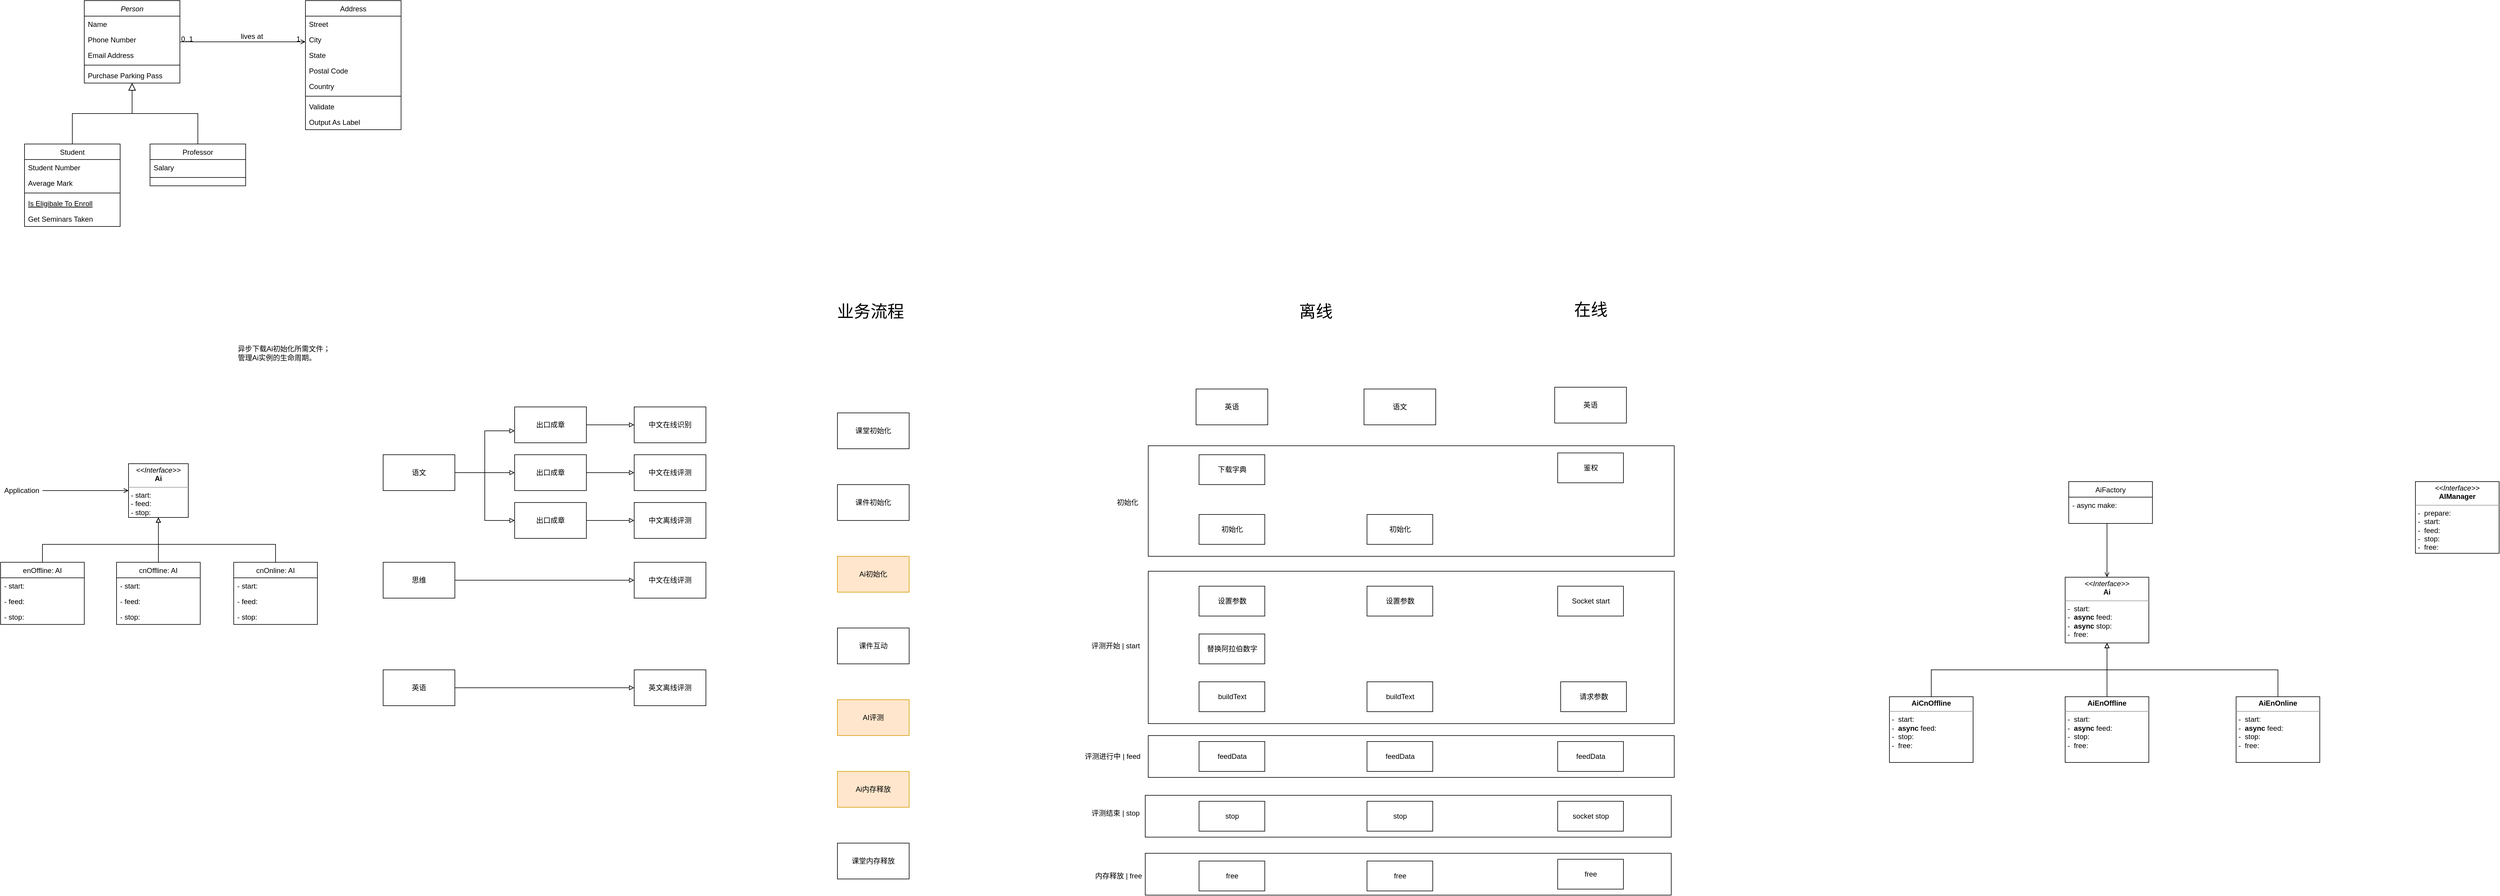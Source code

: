 <mxfile version="13.6.5" type="github">
  <diagram id="C5RBs43oDa-KdzZeNtuy" name="Page-1">
    <mxGraphModel dx="1621" dy="1334" grid="1" gridSize="10" guides="1" tooltips="1" connect="1" arrows="1" fold="1" page="1" pageScale="1" pageWidth="827" pageHeight="1169" math="0" shadow="0">
      <root>
        <mxCell id="WIyWlLk6GJQsqaUBKTNV-0" />
        <mxCell id="WIyWlLk6GJQsqaUBKTNV-1" parent="WIyWlLk6GJQsqaUBKTNV-0" />
        <mxCell id="EktMaBMBKfIOvWvTAoK1-125" value="" style="rounded=0;whiteSpace=wrap;html=1;fontSize=28;noLabel=1;fontColor=none;fillColor=none;" vertex="1" parent="WIyWlLk6GJQsqaUBKTNV-1">
          <mxGeometry x="2000" y="865" width="880" height="185" as="geometry" />
        </mxCell>
        <mxCell id="EktMaBMBKfIOvWvTAoK1-126" value="" style="rounded=0;whiteSpace=wrap;html=1;fontSize=28;noLabel=1;fontColor=none;fillColor=none;" vertex="1" parent="WIyWlLk6GJQsqaUBKTNV-1">
          <mxGeometry x="2000" y="1075" width="880" height="255" as="geometry" />
        </mxCell>
        <mxCell id="EktMaBMBKfIOvWvTAoK1-127" value="" style="rounded=0;whiteSpace=wrap;html=1;fontSize=28;noLabel=1;fontColor=none;fillColor=none;" vertex="1" parent="WIyWlLk6GJQsqaUBKTNV-1">
          <mxGeometry x="2000" y="1350" width="880" height="70" as="geometry" />
        </mxCell>
        <mxCell id="EktMaBMBKfIOvWvTAoK1-129" value="" style="rounded=0;whiteSpace=wrap;html=1;fontSize=28;noLabel=1;fontColor=none;fillColor=none;" vertex="1" parent="WIyWlLk6GJQsqaUBKTNV-1">
          <mxGeometry x="1995" y="1547" width="880" height="70" as="geometry" />
        </mxCell>
        <mxCell id="zkfFHV4jXpPFQw0GAbJ--0" value="Person" style="swimlane;fontStyle=2;align=center;verticalAlign=top;childLayout=stackLayout;horizontal=1;startSize=26;horizontalStack=0;resizeParent=1;resizeLast=0;collapsible=1;marginBottom=0;rounded=0;shadow=0;strokeWidth=1;" parent="WIyWlLk6GJQsqaUBKTNV-1" vertex="1">
          <mxGeometry x="220" y="120" width="160" height="138" as="geometry">
            <mxRectangle x="230" y="140" width="160" height="26" as="alternateBounds" />
          </mxGeometry>
        </mxCell>
        <mxCell id="zkfFHV4jXpPFQw0GAbJ--1" value="Name" style="text;align=left;verticalAlign=top;spacingLeft=4;spacingRight=4;overflow=hidden;rotatable=0;points=[[0,0.5],[1,0.5]];portConstraint=eastwest;" parent="zkfFHV4jXpPFQw0GAbJ--0" vertex="1">
          <mxGeometry y="26" width="160" height="26" as="geometry" />
        </mxCell>
        <mxCell id="zkfFHV4jXpPFQw0GAbJ--2" value="Phone Number" style="text;align=left;verticalAlign=top;spacingLeft=4;spacingRight=4;overflow=hidden;rotatable=0;points=[[0,0.5],[1,0.5]];portConstraint=eastwest;rounded=0;shadow=0;html=0;" parent="zkfFHV4jXpPFQw0GAbJ--0" vertex="1">
          <mxGeometry y="52" width="160" height="26" as="geometry" />
        </mxCell>
        <mxCell id="zkfFHV4jXpPFQw0GAbJ--3" value="Email Address" style="text;align=left;verticalAlign=top;spacingLeft=4;spacingRight=4;overflow=hidden;rotatable=0;points=[[0,0.5],[1,0.5]];portConstraint=eastwest;rounded=0;shadow=0;html=0;" parent="zkfFHV4jXpPFQw0GAbJ--0" vertex="1">
          <mxGeometry y="78" width="160" height="26" as="geometry" />
        </mxCell>
        <mxCell id="zkfFHV4jXpPFQw0GAbJ--4" value="" style="line;html=1;strokeWidth=1;align=left;verticalAlign=middle;spacingTop=-1;spacingLeft=3;spacingRight=3;rotatable=0;labelPosition=right;points=[];portConstraint=eastwest;" parent="zkfFHV4jXpPFQw0GAbJ--0" vertex="1">
          <mxGeometry y="104" width="160" height="8" as="geometry" />
        </mxCell>
        <mxCell id="zkfFHV4jXpPFQw0GAbJ--5" value="Purchase Parking Pass" style="text;align=left;verticalAlign=top;spacingLeft=4;spacingRight=4;overflow=hidden;rotatable=0;points=[[0,0.5],[1,0.5]];portConstraint=eastwest;" parent="zkfFHV4jXpPFQw0GAbJ--0" vertex="1">
          <mxGeometry y="112" width="160" height="26" as="geometry" />
        </mxCell>
        <mxCell id="zkfFHV4jXpPFQw0GAbJ--6" value="Student" style="swimlane;fontStyle=0;align=center;verticalAlign=top;childLayout=stackLayout;horizontal=1;startSize=26;horizontalStack=0;resizeParent=1;resizeLast=0;collapsible=1;marginBottom=0;rounded=0;shadow=0;strokeWidth=1;" parent="WIyWlLk6GJQsqaUBKTNV-1" vertex="1">
          <mxGeometry x="120" y="360" width="160" height="138" as="geometry">
            <mxRectangle x="130" y="380" width="160" height="26" as="alternateBounds" />
          </mxGeometry>
        </mxCell>
        <mxCell id="zkfFHV4jXpPFQw0GAbJ--7" value="Student Number" style="text;align=left;verticalAlign=top;spacingLeft=4;spacingRight=4;overflow=hidden;rotatable=0;points=[[0,0.5],[1,0.5]];portConstraint=eastwest;" parent="zkfFHV4jXpPFQw0GAbJ--6" vertex="1">
          <mxGeometry y="26" width="160" height="26" as="geometry" />
        </mxCell>
        <mxCell id="zkfFHV4jXpPFQw0GAbJ--8" value="Average Mark" style="text;align=left;verticalAlign=top;spacingLeft=4;spacingRight=4;overflow=hidden;rotatable=0;points=[[0,0.5],[1,0.5]];portConstraint=eastwest;rounded=0;shadow=0;html=0;" parent="zkfFHV4jXpPFQw0GAbJ--6" vertex="1">
          <mxGeometry y="52" width="160" height="26" as="geometry" />
        </mxCell>
        <mxCell id="zkfFHV4jXpPFQw0GAbJ--9" value="" style="line;html=1;strokeWidth=1;align=left;verticalAlign=middle;spacingTop=-1;spacingLeft=3;spacingRight=3;rotatable=0;labelPosition=right;points=[];portConstraint=eastwest;" parent="zkfFHV4jXpPFQw0GAbJ--6" vertex="1">
          <mxGeometry y="78" width="160" height="8" as="geometry" />
        </mxCell>
        <mxCell id="zkfFHV4jXpPFQw0GAbJ--10" value="Is Eligibale To Enroll" style="text;align=left;verticalAlign=top;spacingLeft=4;spacingRight=4;overflow=hidden;rotatable=0;points=[[0,0.5],[1,0.5]];portConstraint=eastwest;fontStyle=4" parent="zkfFHV4jXpPFQw0GAbJ--6" vertex="1">
          <mxGeometry y="86" width="160" height="26" as="geometry" />
        </mxCell>
        <mxCell id="zkfFHV4jXpPFQw0GAbJ--11" value="Get Seminars Taken" style="text;align=left;verticalAlign=top;spacingLeft=4;spacingRight=4;overflow=hidden;rotatable=0;points=[[0,0.5],[1,0.5]];portConstraint=eastwest;" parent="zkfFHV4jXpPFQw0GAbJ--6" vertex="1">
          <mxGeometry y="112" width="160" height="26" as="geometry" />
        </mxCell>
        <mxCell id="zkfFHV4jXpPFQw0GAbJ--12" value="" style="endArrow=block;endSize=10;endFill=0;shadow=0;strokeWidth=1;rounded=0;edgeStyle=elbowEdgeStyle;elbow=vertical;" parent="WIyWlLk6GJQsqaUBKTNV-1" source="zkfFHV4jXpPFQw0GAbJ--6" target="zkfFHV4jXpPFQw0GAbJ--0" edge="1">
          <mxGeometry width="160" relative="1" as="geometry">
            <mxPoint x="200" y="203" as="sourcePoint" />
            <mxPoint x="200" y="203" as="targetPoint" />
          </mxGeometry>
        </mxCell>
        <mxCell id="zkfFHV4jXpPFQw0GAbJ--13" value="Professor" style="swimlane;fontStyle=0;align=center;verticalAlign=top;childLayout=stackLayout;horizontal=1;startSize=26;horizontalStack=0;resizeParent=1;resizeLast=0;collapsible=1;marginBottom=0;rounded=0;shadow=0;strokeWidth=1;" parent="WIyWlLk6GJQsqaUBKTNV-1" vertex="1">
          <mxGeometry x="330" y="360" width="160" height="70" as="geometry">
            <mxRectangle x="340" y="380" width="170" height="26" as="alternateBounds" />
          </mxGeometry>
        </mxCell>
        <mxCell id="zkfFHV4jXpPFQw0GAbJ--14" value="Salary" style="text;align=left;verticalAlign=top;spacingLeft=4;spacingRight=4;overflow=hidden;rotatable=0;points=[[0,0.5],[1,0.5]];portConstraint=eastwest;" parent="zkfFHV4jXpPFQw0GAbJ--13" vertex="1">
          <mxGeometry y="26" width="160" height="26" as="geometry" />
        </mxCell>
        <mxCell id="zkfFHV4jXpPFQw0GAbJ--15" value="" style="line;html=1;strokeWidth=1;align=left;verticalAlign=middle;spacingTop=-1;spacingLeft=3;spacingRight=3;rotatable=0;labelPosition=right;points=[];portConstraint=eastwest;" parent="zkfFHV4jXpPFQw0GAbJ--13" vertex="1">
          <mxGeometry y="52" width="160" height="8" as="geometry" />
        </mxCell>
        <mxCell id="zkfFHV4jXpPFQw0GAbJ--16" value="" style="endArrow=block;endSize=10;endFill=0;shadow=0;strokeWidth=1;rounded=0;edgeStyle=elbowEdgeStyle;elbow=vertical;" parent="WIyWlLk6GJQsqaUBKTNV-1" source="zkfFHV4jXpPFQw0GAbJ--13" target="zkfFHV4jXpPFQw0GAbJ--0" edge="1">
          <mxGeometry width="160" relative="1" as="geometry">
            <mxPoint x="210" y="373" as="sourcePoint" />
            <mxPoint x="310" y="271" as="targetPoint" />
          </mxGeometry>
        </mxCell>
        <mxCell id="zkfFHV4jXpPFQw0GAbJ--26" value="" style="endArrow=open;shadow=0;strokeWidth=1;rounded=0;endFill=1;edgeStyle=elbowEdgeStyle;elbow=vertical;" parent="WIyWlLk6GJQsqaUBKTNV-1" source="zkfFHV4jXpPFQw0GAbJ--0" target="zkfFHV4jXpPFQw0GAbJ--17" edge="1">
          <mxGeometry x="0.5" y="41" relative="1" as="geometry">
            <mxPoint x="380" y="192" as="sourcePoint" />
            <mxPoint x="540" y="192" as="targetPoint" />
            <mxPoint x="-40" y="32" as="offset" />
          </mxGeometry>
        </mxCell>
        <mxCell id="zkfFHV4jXpPFQw0GAbJ--27" value="0..1" style="resizable=0;align=left;verticalAlign=bottom;labelBackgroundColor=none;fontSize=12;" parent="zkfFHV4jXpPFQw0GAbJ--26" connectable="0" vertex="1">
          <mxGeometry x="-1" relative="1" as="geometry">
            <mxPoint y="4" as="offset" />
          </mxGeometry>
        </mxCell>
        <mxCell id="zkfFHV4jXpPFQw0GAbJ--28" value="1" style="resizable=0;align=right;verticalAlign=bottom;labelBackgroundColor=none;fontSize=12;" parent="zkfFHV4jXpPFQw0GAbJ--26" connectable="0" vertex="1">
          <mxGeometry x="1" relative="1" as="geometry">
            <mxPoint x="-7" y="4" as="offset" />
          </mxGeometry>
        </mxCell>
        <mxCell id="zkfFHV4jXpPFQw0GAbJ--29" value="lives at" style="text;html=1;resizable=0;points=[];;align=center;verticalAlign=middle;labelBackgroundColor=none;rounded=0;shadow=0;strokeWidth=1;fontSize=12;" parent="zkfFHV4jXpPFQw0GAbJ--26" vertex="1" connectable="0">
          <mxGeometry x="0.5" y="49" relative="1" as="geometry">
            <mxPoint x="-38" y="40" as="offset" />
          </mxGeometry>
        </mxCell>
        <mxCell id="zkfFHV4jXpPFQw0GAbJ--17" value="Address" style="swimlane;fontStyle=0;align=center;verticalAlign=top;childLayout=stackLayout;horizontal=1;startSize=26;horizontalStack=0;resizeParent=1;resizeLast=0;collapsible=1;marginBottom=0;rounded=0;shadow=0;strokeWidth=1;" parent="WIyWlLk6GJQsqaUBKTNV-1" vertex="1">
          <mxGeometry x="590" y="120" width="160" height="216" as="geometry">
            <mxRectangle x="550" y="140" width="160" height="26" as="alternateBounds" />
          </mxGeometry>
        </mxCell>
        <mxCell id="zkfFHV4jXpPFQw0GAbJ--18" value="Street" style="text;align=left;verticalAlign=top;spacingLeft=4;spacingRight=4;overflow=hidden;rotatable=0;points=[[0,0.5],[1,0.5]];portConstraint=eastwest;" parent="zkfFHV4jXpPFQw0GAbJ--17" vertex="1">
          <mxGeometry y="26" width="160" height="26" as="geometry" />
        </mxCell>
        <mxCell id="zkfFHV4jXpPFQw0GAbJ--19" value="City" style="text;align=left;verticalAlign=top;spacingLeft=4;spacingRight=4;overflow=hidden;rotatable=0;points=[[0,0.5],[1,0.5]];portConstraint=eastwest;rounded=0;shadow=0;html=0;" parent="zkfFHV4jXpPFQw0GAbJ--17" vertex="1">
          <mxGeometry y="52" width="160" height="26" as="geometry" />
        </mxCell>
        <mxCell id="zkfFHV4jXpPFQw0GAbJ--20" value="State" style="text;align=left;verticalAlign=top;spacingLeft=4;spacingRight=4;overflow=hidden;rotatable=0;points=[[0,0.5],[1,0.5]];portConstraint=eastwest;rounded=0;shadow=0;html=0;" parent="zkfFHV4jXpPFQw0GAbJ--17" vertex="1">
          <mxGeometry y="78" width="160" height="26" as="geometry" />
        </mxCell>
        <mxCell id="zkfFHV4jXpPFQw0GAbJ--21" value="Postal Code" style="text;align=left;verticalAlign=top;spacingLeft=4;spacingRight=4;overflow=hidden;rotatable=0;points=[[0,0.5],[1,0.5]];portConstraint=eastwest;rounded=0;shadow=0;html=0;" parent="zkfFHV4jXpPFQw0GAbJ--17" vertex="1">
          <mxGeometry y="104" width="160" height="26" as="geometry" />
        </mxCell>
        <mxCell id="zkfFHV4jXpPFQw0GAbJ--22" value="Country" style="text;align=left;verticalAlign=top;spacingLeft=4;spacingRight=4;overflow=hidden;rotatable=0;points=[[0,0.5],[1,0.5]];portConstraint=eastwest;rounded=0;shadow=0;html=0;" parent="zkfFHV4jXpPFQw0GAbJ--17" vertex="1">
          <mxGeometry y="130" width="160" height="26" as="geometry" />
        </mxCell>
        <mxCell id="zkfFHV4jXpPFQw0GAbJ--23" value="" style="line;html=1;strokeWidth=1;align=left;verticalAlign=middle;spacingTop=-1;spacingLeft=3;spacingRight=3;rotatable=0;labelPosition=right;points=[];portConstraint=eastwest;" parent="zkfFHV4jXpPFQw0GAbJ--17" vertex="1">
          <mxGeometry y="156" width="160" height="8" as="geometry" />
        </mxCell>
        <mxCell id="zkfFHV4jXpPFQw0GAbJ--24" value="Validate" style="text;align=left;verticalAlign=top;spacingLeft=4;spacingRight=4;overflow=hidden;rotatable=0;points=[[0,0.5],[1,0.5]];portConstraint=eastwest;" parent="zkfFHV4jXpPFQw0GAbJ--17" vertex="1">
          <mxGeometry y="164" width="160" height="26" as="geometry" />
        </mxCell>
        <mxCell id="zkfFHV4jXpPFQw0GAbJ--25" value="Output As Label" style="text;align=left;verticalAlign=top;spacingLeft=4;spacingRight=4;overflow=hidden;rotatable=0;points=[[0,0.5],[1,0.5]];portConstraint=eastwest;" parent="zkfFHV4jXpPFQw0GAbJ--17" vertex="1">
          <mxGeometry y="190" width="160" height="26" as="geometry" />
        </mxCell>
        <mxCell id="EktMaBMBKfIOvWvTAoK1-15" value="" style="edgeStyle=orthogonalEdgeStyle;rounded=0;orthogonalLoop=1;jettySize=auto;html=1;endArrow=open;endFill=0;" edge="1" parent="WIyWlLk6GJQsqaUBKTNV-1" source="EktMaBMBKfIOvWvTAoK1-11" target="EktMaBMBKfIOvWvTAoK1-14">
          <mxGeometry relative="1" as="geometry" />
        </mxCell>
        <mxCell id="EktMaBMBKfIOvWvTAoK1-11" value="Application" style="text;html=1;align=center;verticalAlign=middle;resizable=0;points=[];autosize=1;" vertex="1" parent="WIyWlLk6GJQsqaUBKTNV-1">
          <mxGeometry x="80" y="930" width="70" height="20" as="geometry" />
        </mxCell>
        <mxCell id="EktMaBMBKfIOvWvTAoK1-14" value="&lt;p style=&quot;margin: 0px ; margin-top: 4px ; text-align: center&quot;&gt;&lt;i&gt;&amp;lt;&amp;lt;Interface&amp;gt;&amp;gt;&lt;/i&gt;&lt;br&gt;&lt;b&gt;Ai&lt;/b&gt;&lt;/p&gt;&lt;hr size=&quot;1&quot;&gt;&lt;p style=&quot;margin: 0px ; margin-left: 4px&quot;&gt;&lt;/p&gt;&lt;p style=&quot;margin: 0px ; margin-left: 4px&quot;&gt;- start:&lt;br&gt;&lt;/p&gt;&lt;p style=&quot;margin: 0px ; margin-left: 4px&quot;&gt;- feed:&lt;/p&gt;&lt;p style=&quot;margin: 0px ; margin-left: 4px&quot;&gt;- stop:&lt;/p&gt;&lt;div&gt;&lt;br&gt;&lt;/div&gt;" style="verticalAlign=top;align=left;overflow=fill;fontSize=12;fontFamily=Helvetica;html=1;" vertex="1" parent="WIyWlLk6GJQsqaUBKTNV-1">
          <mxGeometry x="294" y="895" width="100" height="90" as="geometry" />
        </mxCell>
        <mxCell id="EktMaBMBKfIOvWvTAoK1-28" style="edgeStyle=orthogonalEdgeStyle;rounded=0;orthogonalLoop=1;jettySize=auto;html=1;endArrow=block;endFill=0;" edge="1" parent="WIyWlLk6GJQsqaUBKTNV-1" source="EktMaBMBKfIOvWvTAoK1-16" target="EktMaBMBKfIOvWvTAoK1-14">
          <mxGeometry relative="1" as="geometry">
            <Array as="points">
              <mxPoint x="150" y="1030" />
              <mxPoint x="344" y="1030" />
            </Array>
          </mxGeometry>
        </mxCell>
        <mxCell id="EktMaBMBKfIOvWvTAoK1-16" value="enOffline: AI" style="swimlane;fontStyle=0;childLayout=stackLayout;horizontal=1;startSize=26;fillColor=none;horizontalStack=0;resizeParent=1;resizeParentMax=0;resizeLast=0;collapsible=1;marginBottom=0;" vertex="1" parent="WIyWlLk6GJQsqaUBKTNV-1">
          <mxGeometry x="80" y="1060" width="140" height="104" as="geometry" />
        </mxCell>
        <mxCell id="EktMaBMBKfIOvWvTAoK1-17" value="- start:" style="text;strokeColor=none;fillColor=none;align=left;verticalAlign=top;spacingLeft=4;spacingRight=4;overflow=hidden;rotatable=0;points=[[0,0.5],[1,0.5]];portConstraint=eastwest;" vertex="1" parent="EktMaBMBKfIOvWvTAoK1-16">
          <mxGeometry y="26" width="140" height="26" as="geometry" />
        </mxCell>
        <mxCell id="EktMaBMBKfIOvWvTAoK1-18" value="- feed:" style="text;strokeColor=none;fillColor=none;align=left;verticalAlign=top;spacingLeft=4;spacingRight=4;overflow=hidden;rotatable=0;points=[[0,0.5],[1,0.5]];portConstraint=eastwest;" vertex="1" parent="EktMaBMBKfIOvWvTAoK1-16">
          <mxGeometry y="52" width="140" height="26" as="geometry" />
        </mxCell>
        <mxCell id="EktMaBMBKfIOvWvTAoK1-19" value="- stop:" style="text;strokeColor=none;fillColor=none;align=left;verticalAlign=top;spacingLeft=4;spacingRight=4;overflow=hidden;rotatable=0;points=[[0,0.5],[1,0.5]];portConstraint=eastwest;" vertex="1" parent="EktMaBMBKfIOvWvTAoK1-16">
          <mxGeometry y="78" width="140" height="26" as="geometry" />
        </mxCell>
        <mxCell id="EktMaBMBKfIOvWvTAoK1-29" value="" style="edgeStyle=orthogonalEdgeStyle;rounded=0;orthogonalLoop=1;jettySize=auto;html=1;endArrow=block;endFill=0;" edge="1" parent="WIyWlLk6GJQsqaUBKTNV-1" source="EktMaBMBKfIOvWvTAoK1-20" target="EktMaBMBKfIOvWvTAoK1-14">
          <mxGeometry relative="1" as="geometry" />
        </mxCell>
        <mxCell id="EktMaBMBKfIOvWvTAoK1-30" style="edgeStyle=orthogonalEdgeStyle;rounded=0;orthogonalLoop=1;jettySize=auto;html=1;entryX=0.5;entryY=1;entryDx=0;entryDy=0;endArrow=block;endFill=0;" edge="1" parent="WIyWlLk6GJQsqaUBKTNV-1" source="EktMaBMBKfIOvWvTAoK1-24" target="EktMaBMBKfIOvWvTAoK1-14">
          <mxGeometry relative="1" as="geometry">
            <Array as="points">
              <mxPoint x="540" y="1030" />
              <mxPoint x="344" y="1030" />
            </Array>
          </mxGeometry>
        </mxCell>
        <mxCell id="EktMaBMBKfIOvWvTAoK1-20" value="cnOffline: AI" style="swimlane;fontStyle=0;childLayout=stackLayout;horizontal=1;startSize=26;fillColor=none;horizontalStack=0;resizeParent=1;resizeParentMax=0;resizeLast=0;collapsible=1;marginBottom=0;" vertex="1" parent="WIyWlLk6GJQsqaUBKTNV-1">
          <mxGeometry x="274" y="1060" width="140" height="104" as="geometry" />
        </mxCell>
        <mxCell id="EktMaBMBKfIOvWvTAoK1-21" value="- start:" style="text;strokeColor=none;fillColor=none;align=left;verticalAlign=top;spacingLeft=4;spacingRight=4;overflow=hidden;rotatable=0;points=[[0,0.5],[1,0.5]];portConstraint=eastwest;" vertex="1" parent="EktMaBMBKfIOvWvTAoK1-20">
          <mxGeometry y="26" width="140" height="26" as="geometry" />
        </mxCell>
        <mxCell id="EktMaBMBKfIOvWvTAoK1-22" value="- feed:" style="text;strokeColor=none;fillColor=none;align=left;verticalAlign=top;spacingLeft=4;spacingRight=4;overflow=hidden;rotatable=0;points=[[0,0.5],[1,0.5]];portConstraint=eastwest;" vertex="1" parent="EktMaBMBKfIOvWvTAoK1-20">
          <mxGeometry y="52" width="140" height="26" as="geometry" />
        </mxCell>
        <mxCell id="EktMaBMBKfIOvWvTAoK1-23" value="- stop:" style="text;strokeColor=none;fillColor=none;align=left;verticalAlign=top;spacingLeft=4;spacingRight=4;overflow=hidden;rotatable=0;points=[[0,0.5],[1,0.5]];portConstraint=eastwest;" vertex="1" parent="EktMaBMBKfIOvWvTAoK1-20">
          <mxGeometry y="78" width="140" height="26" as="geometry" />
        </mxCell>
        <mxCell id="EktMaBMBKfIOvWvTAoK1-24" value="cnOnline: AI" style="swimlane;fontStyle=0;childLayout=stackLayout;horizontal=1;startSize=26;fillColor=none;horizontalStack=0;resizeParent=1;resizeParentMax=0;resizeLast=0;collapsible=1;marginBottom=0;" vertex="1" parent="WIyWlLk6GJQsqaUBKTNV-1">
          <mxGeometry x="470" y="1060" width="140" height="104" as="geometry" />
        </mxCell>
        <mxCell id="EktMaBMBKfIOvWvTAoK1-25" value="- start:" style="text;strokeColor=none;fillColor=none;align=left;verticalAlign=top;spacingLeft=4;spacingRight=4;overflow=hidden;rotatable=0;points=[[0,0.5],[1,0.5]];portConstraint=eastwest;" vertex="1" parent="EktMaBMBKfIOvWvTAoK1-24">
          <mxGeometry y="26" width="140" height="26" as="geometry" />
        </mxCell>
        <mxCell id="EktMaBMBKfIOvWvTAoK1-26" value="- feed:" style="text;strokeColor=none;fillColor=none;align=left;verticalAlign=top;spacingLeft=4;spacingRight=4;overflow=hidden;rotatable=0;points=[[0,0.5],[1,0.5]];portConstraint=eastwest;" vertex="1" parent="EktMaBMBKfIOvWvTAoK1-24">
          <mxGeometry y="52" width="140" height="26" as="geometry" />
        </mxCell>
        <mxCell id="EktMaBMBKfIOvWvTAoK1-27" value="- stop:" style="text;strokeColor=none;fillColor=none;align=left;verticalAlign=top;spacingLeft=4;spacingRight=4;overflow=hidden;rotatable=0;points=[[0,0.5],[1,0.5]];portConstraint=eastwest;" vertex="1" parent="EktMaBMBKfIOvWvTAoK1-24">
          <mxGeometry y="78" width="140" height="26" as="geometry" />
        </mxCell>
        <mxCell id="EktMaBMBKfIOvWvTAoK1-33" value="异步下载Ai初始化所需文件；&lt;br&gt;管理Ai实例的生命周期。" style="text;html=1;align=left;verticalAlign=middle;resizable=0;points=[];autosize=1;" vertex="1" parent="WIyWlLk6GJQsqaUBKTNV-1">
          <mxGeometry x="475" y="695" width="170" height="30" as="geometry" />
        </mxCell>
        <mxCell id="EktMaBMBKfIOvWvTAoK1-40" value="" style="edgeStyle=orthogonalEdgeStyle;rounded=0;orthogonalLoop=1;jettySize=auto;html=1;endArrow=block;endFill=0;" edge="1" parent="WIyWlLk6GJQsqaUBKTNV-1" source="EktMaBMBKfIOvWvTAoK1-34" target="EktMaBMBKfIOvWvTAoK1-35">
          <mxGeometry relative="1" as="geometry">
            <Array as="points">
              <mxPoint x="890" y="910" />
              <mxPoint x="890" y="840" />
            </Array>
          </mxGeometry>
        </mxCell>
        <mxCell id="EktMaBMBKfIOvWvTAoK1-44" style="edgeStyle=orthogonalEdgeStyle;rounded=0;orthogonalLoop=1;jettySize=auto;html=1;entryX=0;entryY=0.5;entryDx=0;entryDy=0;endArrow=block;endFill=0;" edge="1" parent="WIyWlLk6GJQsqaUBKTNV-1" source="EktMaBMBKfIOvWvTAoK1-34" target="EktMaBMBKfIOvWvTAoK1-42">
          <mxGeometry relative="1" as="geometry" />
        </mxCell>
        <mxCell id="EktMaBMBKfIOvWvTAoK1-50" style="edgeStyle=orthogonalEdgeStyle;rounded=0;orthogonalLoop=1;jettySize=auto;html=1;entryX=0;entryY=0.5;entryDx=0;entryDy=0;endArrow=block;endFill=0;" edge="1" parent="WIyWlLk6GJQsqaUBKTNV-1" source="EktMaBMBKfIOvWvTAoK1-34" target="EktMaBMBKfIOvWvTAoK1-47">
          <mxGeometry relative="1" as="geometry" />
        </mxCell>
        <mxCell id="EktMaBMBKfIOvWvTAoK1-34" value="语文" style="rounded=0;whiteSpace=wrap;html=1;" vertex="1" parent="WIyWlLk6GJQsqaUBKTNV-1">
          <mxGeometry x="720" y="880" width="120" height="60" as="geometry" />
        </mxCell>
        <mxCell id="EktMaBMBKfIOvWvTAoK1-38" value="" style="edgeStyle=orthogonalEdgeStyle;rounded=0;orthogonalLoop=1;jettySize=auto;html=1;endArrow=block;endFill=0;" edge="1" parent="WIyWlLk6GJQsqaUBKTNV-1" source="EktMaBMBKfIOvWvTAoK1-35" target="EktMaBMBKfIOvWvTAoK1-37">
          <mxGeometry relative="1" as="geometry" />
        </mxCell>
        <mxCell id="EktMaBMBKfIOvWvTAoK1-35" value="出口成章" style="rounded=0;whiteSpace=wrap;html=1;" vertex="1" parent="WIyWlLk6GJQsqaUBKTNV-1">
          <mxGeometry x="940" y="800" width="120" height="60" as="geometry" />
        </mxCell>
        <mxCell id="EktMaBMBKfIOvWvTAoK1-37" value="中文在线识别" style="whiteSpace=wrap;html=1;rounded=0;" vertex="1" parent="WIyWlLk6GJQsqaUBKTNV-1">
          <mxGeometry x="1140" y="800" width="120" height="60" as="geometry" />
        </mxCell>
        <mxCell id="EktMaBMBKfIOvWvTAoK1-46" value="" style="edgeStyle=orthogonalEdgeStyle;rounded=0;orthogonalLoop=1;jettySize=auto;html=1;endArrow=block;endFill=0;" edge="1" parent="WIyWlLk6GJQsqaUBKTNV-1" source="EktMaBMBKfIOvWvTAoK1-42" target="EktMaBMBKfIOvWvTAoK1-45">
          <mxGeometry relative="1" as="geometry" />
        </mxCell>
        <mxCell id="EktMaBMBKfIOvWvTAoK1-42" value="出口成章" style="rounded=0;whiteSpace=wrap;html=1;" vertex="1" parent="WIyWlLk6GJQsqaUBKTNV-1">
          <mxGeometry x="940" y="880" width="120" height="60" as="geometry" />
        </mxCell>
        <mxCell id="EktMaBMBKfIOvWvTAoK1-45" value="中文在线评测" style="whiteSpace=wrap;html=1;rounded=0;" vertex="1" parent="WIyWlLk6GJQsqaUBKTNV-1">
          <mxGeometry x="1140" y="880" width="120" height="60" as="geometry" />
        </mxCell>
        <mxCell id="EktMaBMBKfIOvWvTAoK1-49" value="" style="edgeStyle=orthogonalEdgeStyle;rounded=0;orthogonalLoop=1;jettySize=auto;html=1;endArrow=block;endFill=0;" edge="1" parent="WIyWlLk6GJQsqaUBKTNV-1" source="EktMaBMBKfIOvWvTAoK1-47" target="EktMaBMBKfIOvWvTAoK1-48">
          <mxGeometry relative="1" as="geometry" />
        </mxCell>
        <mxCell id="EktMaBMBKfIOvWvTAoK1-47" value="出口成章" style="rounded=0;whiteSpace=wrap;html=1;" vertex="1" parent="WIyWlLk6GJQsqaUBKTNV-1">
          <mxGeometry x="940" y="960" width="120" height="60" as="geometry" />
        </mxCell>
        <mxCell id="EktMaBMBKfIOvWvTAoK1-48" value="中文离线评测" style="whiteSpace=wrap;html=1;rounded=0;" vertex="1" parent="WIyWlLk6GJQsqaUBKTNV-1">
          <mxGeometry x="1140" y="960" width="120" height="60" as="geometry" />
        </mxCell>
        <mxCell id="EktMaBMBKfIOvWvTAoK1-53" value="" style="edgeStyle=orthogonalEdgeStyle;rounded=0;orthogonalLoop=1;jettySize=auto;html=1;endArrow=block;endFill=0;" edge="1" parent="WIyWlLk6GJQsqaUBKTNV-1" source="EktMaBMBKfIOvWvTAoK1-51" target="EktMaBMBKfIOvWvTAoK1-52">
          <mxGeometry relative="1" as="geometry" />
        </mxCell>
        <mxCell id="EktMaBMBKfIOvWvTAoK1-51" value="思维" style="rounded=0;whiteSpace=wrap;html=1;" vertex="1" parent="WIyWlLk6GJQsqaUBKTNV-1">
          <mxGeometry x="720" y="1060" width="120" height="60" as="geometry" />
        </mxCell>
        <mxCell id="EktMaBMBKfIOvWvTAoK1-52" value="中文在线评测" style="whiteSpace=wrap;html=1;rounded=0;" vertex="1" parent="WIyWlLk6GJQsqaUBKTNV-1">
          <mxGeometry x="1140" y="1060" width="120" height="60" as="geometry" />
        </mxCell>
        <mxCell id="EktMaBMBKfIOvWvTAoK1-56" style="edgeStyle=orthogonalEdgeStyle;rounded=0;orthogonalLoop=1;jettySize=auto;html=1;endArrow=block;endFill=0;" edge="1" parent="WIyWlLk6GJQsqaUBKTNV-1" source="EktMaBMBKfIOvWvTAoK1-54" target="EktMaBMBKfIOvWvTAoK1-55">
          <mxGeometry relative="1" as="geometry" />
        </mxCell>
        <mxCell id="EktMaBMBKfIOvWvTAoK1-54" value="英语" style="rounded=0;whiteSpace=wrap;html=1;" vertex="1" parent="WIyWlLk6GJQsqaUBKTNV-1">
          <mxGeometry x="720" y="1240" width="120" height="60" as="geometry" />
        </mxCell>
        <mxCell id="EktMaBMBKfIOvWvTAoK1-55" value="英文离线评测" style="whiteSpace=wrap;html=1;rounded=0;" vertex="1" parent="WIyWlLk6GJQsqaUBKTNV-1">
          <mxGeometry x="1140" y="1240" width="120" height="60" as="geometry" />
        </mxCell>
        <mxCell id="EktMaBMBKfIOvWvTAoK1-64" value="英语" style="rounded=0;whiteSpace=wrap;html=1;" vertex="1" parent="WIyWlLk6GJQsqaUBKTNV-1">
          <mxGeometry x="2080" y="770" width="120" height="60" as="geometry" />
        </mxCell>
        <mxCell id="EktMaBMBKfIOvWvTAoK1-65" value="语文" style="rounded=0;whiteSpace=wrap;html=1;" vertex="1" parent="WIyWlLk6GJQsqaUBKTNV-1">
          <mxGeometry x="2361" y="770" width="120" height="60" as="geometry" />
        </mxCell>
        <mxCell id="EktMaBMBKfIOvWvTAoK1-68" value="下载字典" style="html=1;" vertex="1" parent="WIyWlLk6GJQsqaUBKTNV-1">
          <mxGeometry x="2085" y="880" width="110" height="50" as="geometry" />
        </mxCell>
        <mxCell id="EktMaBMBKfIOvWvTAoK1-69" value="初始化" style="html=1;" vertex="1" parent="WIyWlLk6GJQsqaUBKTNV-1">
          <mxGeometry x="2085" y="980" width="110" height="50" as="geometry" />
        </mxCell>
        <mxCell id="EktMaBMBKfIOvWvTAoK1-70" value="初始化" style="html=1;" vertex="1" parent="WIyWlLk6GJQsqaUBKTNV-1">
          <mxGeometry x="2366" y="980" width="110" height="50" as="geometry" />
        </mxCell>
        <mxCell id="EktMaBMBKfIOvWvTAoK1-73" value="替换阿拉伯数字" style="html=1;" vertex="1" parent="WIyWlLk6GJQsqaUBKTNV-1">
          <mxGeometry x="2085" y="1180" width="110" height="50" as="geometry" />
        </mxCell>
        <mxCell id="EktMaBMBKfIOvWvTAoK1-74" value="buildText" style="html=1;" vertex="1" parent="WIyWlLk6GJQsqaUBKTNV-1">
          <mxGeometry x="2085" y="1260" width="110" height="50" as="geometry" />
        </mxCell>
        <mxCell id="EktMaBMBKfIOvWvTAoK1-75" value="buildText" style="html=1;" vertex="1" parent="WIyWlLk6GJQsqaUBKTNV-1">
          <mxGeometry x="2366" y="1260" width="110" height="50" as="geometry" />
        </mxCell>
        <mxCell id="EktMaBMBKfIOvWvTAoK1-76" value="设置参数" style="html=1;" vertex="1" parent="WIyWlLk6GJQsqaUBKTNV-1">
          <mxGeometry x="2085" y="1100" width="110" height="50" as="geometry" />
        </mxCell>
        <mxCell id="EktMaBMBKfIOvWvTAoK1-77" value="设置参数" style="html=1;" vertex="1" parent="WIyWlLk6GJQsqaUBKTNV-1">
          <mxGeometry x="2366" y="1100" width="110" height="50" as="geometry" />
        </mxCell>
        <mxCell id="EktMaBMBKfIOvWvTAoK1-78" value="feedData" style="html=1;" vertex="1" parent="WIyWlLk6GJQsqaUBKTNV-1">
          <mxGeometry x="2085" y="1360" width="110" height="50" as="geometry" />
        </mxCell>
        <mxCell id="EktMaBMBKfIOvWvTAoK1-79" value="feedData" style="html=1;" vertex="1" parent="WIyWlLk6GJQsqaUBKTNV-1">
          <mxGeometry x="2366" y="1360" width="110" height="50" as="geometry" />
        </mxCell>
        <mxCell id="EktMaBMBKfIOvWvTAoK1-80" value="stop" style="html=1;" vertex="1" parent="WIyWlLk6GJQsqaUBKTNV-1">
          <mxGeometry x="2085" y="1460" width="110" height="50" as="geometry" />
        </mxCell>
        <mxCell id="EktMaBMBKfIOvWvTAoK1-81" value="stop" style="html=1;" vertex="1" parent="WIyWlLk6GJQsqaUBKTNV-1">
          <mxGeometry x="2366" y="1460" width="110" height="50" as="geometry" />
        </mxCell>
        <mxCell id="EktMaBMBKfIOvWvTAoK1-82" value="free" style="html=1;" vertex="1" parent="WIyWlLk6GJQsqaUBKTNV-1">
          <mxGeometry x="2085" y="1560" width="110" height="50" as="geometry" />
        </mxCell>
        <mxCell id="EktMaBMBKfIOvWvTAoK1-83" value="free" style="html=1;" vertex="1" parent="WIyWlLk6GJQsqaUBKTNV-1">
          <mxGeometry x="2366" y="1560" width="110" height="50" as="geometry" />
        </mxCell>
        <mxCell id="EktMaBMBKfIOvWvTAoK1-85" value="评测开始 | start" style="text;html=1;align=center;verticalAlign=middle;resizable=0;points=[];autosize=1;" vertex="1" parent="WIyWlLk6GJQsqaUBKTNV-1">
          <mxGeometry x="1895" y="1190" width="100" height="20" as="geometry" />
        </mxCell>
        <mxCell id="EktMaBMBKfIOvWvTAoK1-86" value="评测进行中 | feed" style="text;html=1;align=center;verticalAlign=middle;resizable=0;points=[];autosize=1;" vertex="1" parent="WIyWlLk6GJQsqaUBKTNV-1">
          <mxGeometry x="1885" y="1375" width="110" height="20" as="geometry" />
        </mxCell>
        <mxCell id="EktMaBMBKfIOvWvTAoK1-87" value="评测结束 | stop" style="text;html=1;align=center;verticalAlign=middle;resizable=0;points=[];autosize=1;" vertex="1" parent="WIyWlLk6GJQsqaUBKTNV-1">
          <mxGeometry x="1895" y="1470" width="100" height="20" as="geometry" />
        </mxCell>
        <mxCell id="EktMaBMBKfIOvWvTAoK1-88" value="初始化" style="text;html=1;align=center;verticalAlign=middle;resizable=0;points=[];autosize=1;" vertex="1" parent="WIyWlLk6GJQsqaUBKTNV-1">
          <mxGeometry x="1940" y="950" width="50" height="20" as="geometry" />
        </mxCell>
        <mxCell id="EktMaBMBKfIOvWvTAoK1-94" value="内存释放 | free" style="text;html=1;align=center;verticalAlign=middle;resizable=0;points=[];autosize=1;" vertex="1" parent="WIyWlLk6GJQsqaUBKTNV-1">
          <mxGeometry x="1905" y="1575" width="90" height="20" as="geometry" />
        </mxCell>
        <mxCell id="EktMaBMBKfIOvWvTAoK1-95" value="&lt;p style=&quot;margin: 0px ; margin-top: 4px ; text-align: center&quot;&gt;&lt;i&gt;&amp;lt;&amp;lt;Interface&amp;gt;&amp;gt;&lt;/i&gt;&lt;br&gt;&lt;b&gt;Ai&lt;/b&gt;&lt;/p&gt;&lt;hr size=&quot;1&quot;&gt;&lt;p style=&quot;margin: 0px ; margin-left: 4px&quot;&gt;- &amp;nbsp;start:&lt;/p&gt;&lt;p style=&quot;margin: 0px ; margin-left: 4px&quot;&gt;- &amp;nbsp;&lt;b&gt;async&lt;/b&gt; feed:&lt;/p&gt;&lt;p style=&quot;margin: 0px ; margin-left: 4px&quot;&gt;- &amp;nbsp;&lt;b&gt;async&lt;/b&gt; stop:&lt;/p&gt;&lt;p style=&quot;margin: 0px ; margin-left: 4px&quot;&gt;- &amp;nbsp;free:&lt;/p&gt;" style="verticalAlign=top;align=left;overflow=fill;fontSize=12;fontFamily=Helvetica;html=1;" vertex="1" parent="WIyWlLk6GJQsqaUBKTNV-1">
          <mxGeometry x="3534" y="1085" width="140" height="110" as="geometry" />
        </mxCell>
        <mxCell id="EktMaBMBKfIOvWvTAoK1-100" value="&lt;p style=&quot;margin: 0px ; margin-top: 4px ; text-align: center&quot;&gt;&lt;i&gt;&amp;lt;&amp;lt;Interface&amp;gt;&amp;gt;&lt;/i&gt;&lt;br&gt;&lt;b&gt;AIManager&lt;/b&gt;&lt;/p&gt;&lt;hr size=&quot;1&quot;&gt;&lt;p style=&quot;margin: 0px ; margin-left: 4px&quot;&gt;- &amp;nbsp;prepare:&lt;br&gt;- &amp;nbsp;start:&lt;/p&gt;&lt;p style=&quot;margin: 0px ; margin-left: 4px&quot;&gt;- &amp;nbsp;feed:&lt;/p&gt;&lt;p style=&quot;margin: 0px ; margin-left: 4px&quot;&gt;- &amp;nbsp;stop:&lt;/p&gt;&lt;p style=&quot;margin: 0px ; margin-left: 4px&quot;&gt;- &amp;nbsp;free:&lt;/p&gt;" style="verticalAlign=top;align=left;overflow=fill;fontSize=12;fontFamily=Helvetica;html=1;" vertex="1" parent="WIyWlLk6GJQsqaUBKTNV-1">
          <mxGeometry x="4120" y="925" width="140" height="120" as="geometry" />
        </mxCell>
        <mxCell id="EktMaBMBKfIOvWvTAoK1-104" style="edgeStyle=orthogonalEdgeStyle;rounded=0;orthogonalLoop=1;jettySize=auto;html=1;endArrow=block;endFill=0;" edge="1" parent="WIyWlLk6GJQsqaUBKTNV-1" source="EktMaBMBKfIOvWvTAoK1-101" target="EktMaBMBKfIOvWvTAoK1-95">
          <mxGeometry relative="1" as="geometry">
            <Array as="points">
              <mxPoint x="3310" y="1240" />
              <mxPoint x="3604" y="1240" />
            </Array>
          </mxGeometry>
        </mxCell>
        <mxCell id="EktMaBMBKfIOvWvTAoK1-101" value="&lt;p style=&quot;margin: 0px ; margin-top: 4px ; text-align: center&quot;&gt;&lt;b&gt;AiCnOffline&lt;/b&gt;&lt;/p&gt;&lt;hr size=&quot;1&quot;&gt;&lt;p style=&quot;margin: 0px 0px 0px 4px&quot;&gt;- &amp;nbsp;start:&lt;/p&gt;&lt;p style=&quot;margin: 0px 0px 0px 4px&quot;&gt;- &amp;nbsp;&lt;b&gt;async&lt;/b&gt; feed:&lt;/p&gt;&lt;p style=&quot;margin: 0px 0px 0px 4px&quot;&gt;- &amp;nbsp;stop:&lt;/p&gt;&lt;p style=&quot;margin: 0px 0px 0px 4px&quot;&gt;- &amp;nbsp;free:&lt;/p&gt;" style="verticalAlign=top;align=left;overflow=fill;fontSize=12;fontFamily=Helvetica;html=1;" vertex="1" parent="WIyWlLk6GJQsqaUBKTNV-1">
          <mxGeometry x="3240" y="1285" width="140" height="110" as="geometry" />
        </mxCell>
        <mxCell id="EktMaBMBKfIOvWvTAoK1-105" style="edgeStyle=orthogonalEdgeStyle;rounded=0;orthogonalLoop=1;jettySize=auto;html=1;entryX=0.5;entryY=1;entryDx=0;entryDy=0;endArrow=block;endFill=0;" edge="1" parent="WIyWlLk6GJQsqaUBKTNV-1" source="EktMaBMBKfIOvWvTAoK1-102" target="EktMaBMBKfIOvWvTAoK1-95">
          <mxGeometry relative="1" as="geometry" />
        </mxCell>
        <mxCell id="EktMaBMBKfIOvWvTAoK1-102" value="&lt;p style=&quot;margin: 0px ; margin-top: 4px ; text-align: center&quot;&gt;&lt;b&gt;AiEnOffline&lt;/b&gt;&lt;/p&gt;&lt;hr size=&quot;1&quot;&gt;&lt;p style=&quot;margin: 0px 0px 0px 4px&quot;&gt;- &amp;nbsp;start:&lt;/p&gt;&lt;p style=&quot;margin: 0px 0px 0px 4px&quot;&gt;- &amp;nbsp;&lt;b&gt;async&lt;/b&gt; feed:&lt;/p&gt;&lt;p style=&quot;margin: 0px 0px 0px 4px&quot;&gt;- &amp;nbsp;stop:&lt;/p&gt;&lt;p style=&quot;margin: 0px 0px 0px 4px&quot;&gt;- &amp;nbsp;free:&lt;/p&gt;" style="verticalAlign=top;align=left;overflow=fill;fontSize=12;fontFamily=Helvetica;html=1;" vertex="1" parent="WIyWlLk6GJQsqaUBKTNV-1">
          <mxGeometry x="3534" y="1285" width="140" height="110" as="geometry" />
        </mxCell>
        <mxCell id="EktMaBMBKfIOvWvTAoK1-106" style="edgeStyle=orthogonalEdgeStyle;rounded=0;orthogonalLoop=1;jettySize=auto;html=1;entryX=0.5;entryY=0;entryDx=0;entryDy=0;endArrow=open;endFill=0;" edge="1" parent="WIyWlLk6GJQsqaUBKTNV-1" source="EktMaBMBKfIOvWvTAoK1-97" target="EktMaBMBKfIOvWvTAoK1-95">
          <mxGeometry relative="1" as="geometry">
            <Array as="points">
              <mxPoint x="3604" y="1010" />
              <mxPoint x="3604" y="1010" />
            </Array>
          </mxGeometry>
        </mxCell>
        <mxCell id="EktMaBMBKfIOvWvTAoK1-107" value="课堂初始化" style="rounded=0;whiteSpace=wrap;html=1;" vertex="1" parent="WIyWlLk6GJQsqaUBKTNV-1">
          <mxGeometry x="1480" y="810" width="120" height="60" as="geometry" />
        </mxCell>
        <mxCell id="EktMaBMBKfIOvWvTAoK1-108" value="课件初始化" style="rounded=0;whiteSpace=wrap;html=1;" vertex="1" parent="WIyWlLk6GJQsqaUBKTNV-1">
          <mxGeometry x="1480" y="930" width="120" height="60" as="geometry" />
        </mxCell>
        <mxCell id="EktMaBMBKfIOvWvTAoK1-109" value="Ai初始化" style="rounded=0;whiteSpace=wrap;html=1;fillColor=#ffe6cc;strokeColor=#d79b00;" vertex="1" parent="WIyWlLk6GJQsqaUBKTNV-1">
          <mxGeometry x="1480" y="1050" width="120" height="60" as="geometry" />
        </mxCell>
        <mxCell id="EktMaBMBKfIOvWvTAoK1-112" value="课件互动" style="rounded=0;whiteSpace=wrap;html=1;" vertex="1" parent="WIyWlLk6GJQsqaUBKTNV-1">
          <mxGeometry x="1480" y="1170" width="120" height="60" as="geometry" />
        </mxCell>
        <mxCell id="EktMaBMBKfIOvWvTAoK1-113" value="AI评测" style="rounded=0;whiteSpace=wrap;html=1;fillColor=#ffe6cc;strokeColor=#d79b00;" vertex="1" parent="WIyWlLk6GJQsqaUBKTNV-1">
          <mxGeometry x="1480" y="1290" width="120" height="60" as="geometry" />
        </mxCell>
        <mxCell id="EktMaBMBKfIOvWvTAoK1-114" value="课堂内存释放" style="rounded=0;whiteSpace=wrap;html=1;" vertex="1" parent="WIyWlLk6GJQsqaUBKTNV-1">
          <mxGeometry x="1480" y="1530" width="120" height="60" as="geometry" />
        </mxCell>
        <mxCell id="EktMaBMBKfIOvWvTAoK1-115" value="Ai内存释放" style="rounded=0;whiteSpace=wrap;html=1;fillColor=#ffe6cc;strokeColor=#d79b00;" vertex="1" parent="WIyWlLk6GJQsqaUBKTNV-1">
          <mxGeometry x="1480" y="1410" width="120" height="60" as="geometry" />
        </mxCell>
        <mxCell id="EktMaBMBKfIOvWvTAoK1-116" value="离线" style="text;html=1;align=center;verticalAlign=middle;resizable=0;points=[];autosize=1;fontSize=28;" vertex="1" parent="WIyWlLk6GJQsqaUBKTNV-1">
          <mxGeometry x="2245" y="620" width="70" height="40" as="geometry" />
        </mxCell>
        <mxCell id="EktMaBMBKfIOvWvTAoK1-96" value="AiFactory" style="swimlane;fontStyle=0;childLayout=stackLayout;horizontal=1;startSize=26;fillColor=none;horizontalStack=0;resizeParent=1;resizeParentMax=0;resizeLast=0;collapsible=1;marginBottom=0;" vertex="1" parent="WIyWlLk6GJQsqaUBKTNV-1">
          <mxGeometry x="3540" y="925" width="140" height="70" as="geometry" />
        </mxCell>
        <mxCell id="EktMaBMBKfIOvWvTAoK1-97" value="- async make:" style="text;strokeColor=none;fillColor=none;align=left;verticalAlign=top;spacingLeft=4;spacingRight=4;overflow=hidden;rotatable=0;points=[[0,0.5],[1,0.5]];portConstraint=eastwest;fontStyle=0" vertex="1" parent="EktMaBMBKfIOvWvTAoK1-96">
          <mxGeometry y="26" width="140" height="44" as="geometry" />
        </mxCell>
        <mxCell id="EktMaBMBKfIOvWvTAoK1-117" value="在线" style="text;html=1;align=center;verticalAlign=middle;resizable=0;points=[];autosize=1;fontSize=28;" vertex="1" parent="WIyWlLk6GJQsqaUBKTNV-1">
          <mxGeometry x="2705" y="617" width="70" height="40" as="geometry" />
        </mxCell>
        <mxCell id="EktMaBMBKfIOvWvTAoK1-118" value="业务流程" style="text;html=1;align=center;verticalAlign=middle;resizable=0;points=[];autosize=1;fontSize=28;" vertex="1" parent="WIyWlLk6GJQsqaUBKTNV-1">
          <mxGeometry x="1470" y="620" width="130" height="40" as="geometry" />
        </mxCell>
        <mxCell id="EktMaBMBKfIOvWvTAoK1-119" value="鉴权" style="html=1;" vertex="1" parent="WIyWlLk6GJQsqaUBKTNV-1">
          <mxGeometry x="2685" y="877" width="110" height="50" as="geometry" />
        </mxCell>
        <mxCell id="EktMaBMBKfIOvWvTAoK1-120" value="Socket start" style="html=1;" vertex="1" parent="WIyWlLk6GJQsqaUBKTNV-1">
          <mxGeometry x="2685" y="1100" width="110" height="50" as="geometry" />
        </mxCell>
        <mxCell id="EktMaBMBKfIOvWvTAoK1-121" value="feedData" style="html=1;" vertex="1" parent="WIyWlLk6GJQsqaUBKTNV-1">
          <mxGeometry x="2685" y="1360" width="110" height="50" as="geometry" />
        </mxCell>
        <mxCell id="EktMaBMBKfIOvWvTAoK1-123" value="free" style="html=1;" vertex="1" parent="WIyWlLk6GJQsqaUBKTNV-1">
          <mxGeometry x="2685" y="1557" width="110" height="50" as="geometry" />
        </mxCell>
        <mxCell id="EktMaBMBKfIOvWvTAoK1-124" value="英语" style="rounded=0;whiteSpace=wrap;html=1;" vertex="1" parent="WIyWlLk6GJQsqaUBKTNV-1">
          <mxGeometry x="2680" y="767" width="120" height="60" as="geometry" />
        </mxCell>
        <mxCell id="EktMaBMBKfIOvWvTAoK1-128" value="" style="rounded=0;whiteSpace=wrap;html=1;fontSize=28;noLabel=1;fontColor=none;fillColor=none;" vertex="1" parent="WIyWlLk6GJQsqaUBKTNV-1">
          <mxGeometry x="1995" y="1450" width="880" height="70" as="geometry" />
        </mxCell>
        <mxCell id="EktMaBMBKfIOvWvTAoK1-130" value="socket stop" style="html=1;" vertex="1" parent="WIyWlLk6GJQsqaUBKTNV-1">
          <mxGeometry x="2685" y="1460" width="110" height="50" as="geometry" />
        </mxCell>
        <mxCell id="EktMaBMBKfIOvWvTAoK1-132" value="请求参数" style="html=1;" vertex="1" parent="WIyWlLk6GJQsqaUBKTNV-1">
          <mxGeometry x="2690" y="1260" width="110" height="50" as="geometry" />
        </mxCell>
        <mxCell id="EktMaBMBKfIOvWvTAoK1-134" style="edgeStyle=orthogonalEdgeStyle;rounded=0;orthogonalLoop=1;jettySize=auto;html=1;entryX=0.5;entryY=1;entryDx=0;entryDy=0;endArrow=block;endFill=0;fontSize=28;fontColor=none;" edge="1" parent="WIyWlLk6GJQsqaUBKTNV-1" source="EktMaBMBKfIOvWvTAoK1-133" target="EktMaBMBKfIOvWvTAoK1-95">
          <mxGeometry relative="1" as="geometry">
            <Array as="points">
              <mxPoint x="3890" y="1240" />
              <mxPoint x="3604" y="1240" />
            </Array>
          </mxGeometry>
        </mxCell>
        <mxCell id="EktMaBMBKfIOvWvTAoK1-133" value="&lt;p style=&quot;margin: 0px ; margin-top: 4px ; text-align: center&quot;&gt;&lt;b&gt;AiEnOnline&lt;/b&gt;&lt;/p&gt;&lt;hr size=&quot;1&quot;&gt;&lt;p style=&quot;margin: 0px 0px 0px 4px&quot;&gt;- &amp;nbsp;start:&lt;/p&gt;&lt;p style=&quot;margin: 0px 0px 0px 4px&quot;&gt;- &amp;nbsp;&lt;b&gt;async&lt;/b&gt; feed:&lt;/p&gt;&lt;p style=&quot;margin: 0px 0px 0px 4px&quot;&gt;- &amp;nbsp;stop:&lt;/p&gt;&lt;p style=&quot;margin: 0px 0px 0px 4px&quot;&gt;- &amp;nbsp;free:&lt;/p&gt;" style="verticalAlign=top;align=left;overflow=fill;fontSize=12;fontFamily=Helvetica;html=1;" vertex="1" parent="WIyWlLk6GJQsqaUBKTNV-1">
          <mxGeometry x="3820" y="1285" width="140" height="110" as="geometry" />
        </mxCell>
      </root>
    </mxGraphModel>
  </diagram>
</mxfile>
